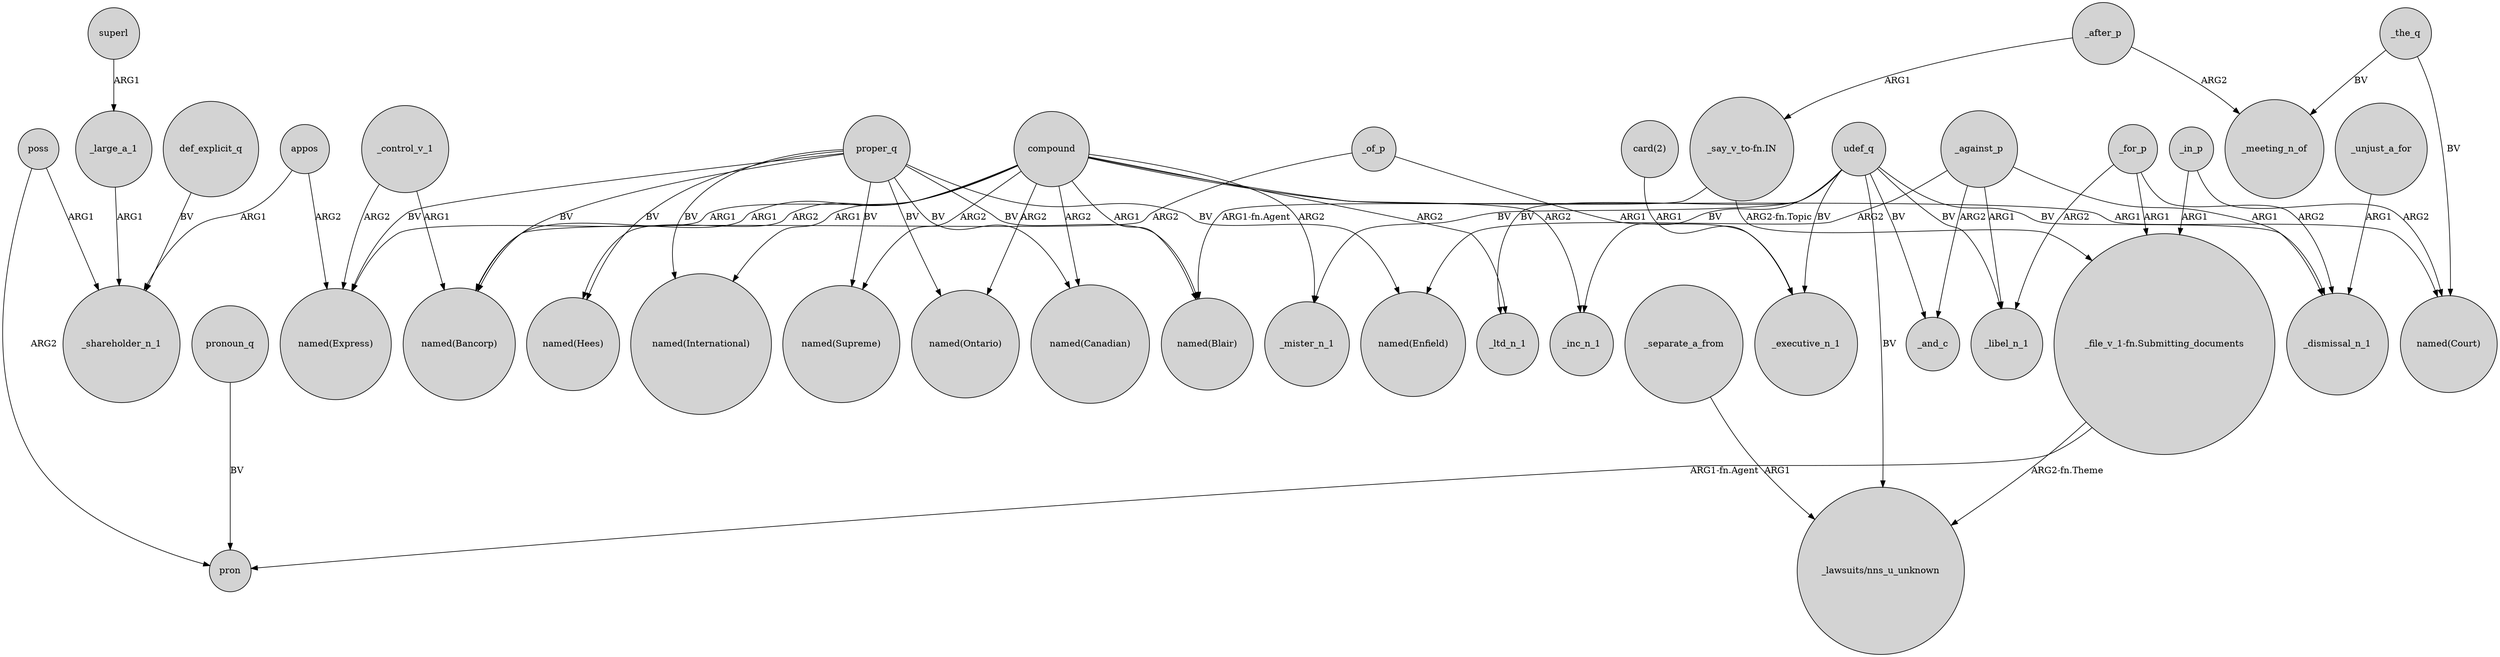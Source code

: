 digraph {
	node [shape=circle style=filled]
	superl -> _large_a_1 [label=ARG1]
	compound -> "named(International)" [label=ARG1]
	_against_p -> _libel_n_1 [label=ARG1]
	_of_p -> _executive_n_1 [label=ARG1]
	udef_q -> _inc_n_1 [label=BV]
	appos -> "named(Express)" [label=ARG2]
	_after_p -> "_say_v_to-fn.IN" [label=ARG1]
	poss -> pron [label=ARG2]
	udef_q -> _executive_n_1 [label=BV]
	_after_p -> _meeting_n_of [label=ARG2]
	appos -> _shareholder_n_1 [label=ARG1]
	proper_q -> "named(Express)" [label=BV]
	compound -> "named(Hees)" [label=ARG2]
	_the_q -> _meeting_n_of [label=BV]
	compound -> _mister_n_1 [label=ARG2]
	compound -> "named(Canadian)" [label=ARG2]
	udef_q -> _mister_n_1 [label=BV]
	udef_q -> "_lawsuits/nns_u_unknown" [label=BV]
	compound -> "named(Express)" [label=ARG1]
	_against_p -> "named(Enfield)" [label=ARG2]
	"_say_v_to-fn.IN" -> "named(Blair)" [label="ARG1-fn.Agent"]
	_the_q -> "named(Court)" [label=BV]
	_against_p -> _dismissal_n_1 [label=ARG1]
	proper_q -> "named(Canadian)" [label=BV]
	_in_p -> "named(Court)" [label=ARG2]
	proper_q -> "named(Blair)" [label=BV]
	compound -> "named(Ontario)" [label=ARG2]
	_in_p -> "_file_v_1-fn.Submitting_documents" [label=ARG1]
	pronoun_q -> pron [label=BV]
	proper_q -> "named(Hees)" [label=BV]
	proper_q -> "named(Enfield)" [label=BV]
	_control_v_1 -> "named(Bancorp)" [label=ARG1]
	compound -> "named(Blair)" [label=ARG1]
	_for_p -> _dismissal_n_1 [label=ARG2]
	proper_q -> "named(Ontario)" [label=BV]
	compound -> "named(Supreme)" [label=ARG2]
	_of_p -> "named(Bancorp)" [label=ARG2]
	_large_a_1 -> _shareholder_n_1 [label=ARG1]
	"_file_v_1-fn.Submitting_documents" -> pron [label="ARG1-fn.Agent"]
	proper_q -> "named(Supreme)" [label=BV]
	_unjust_a_for -> _dismissal_n_1 [label=ARG1]
	_for_p -> _libel_n_1 [label=ARG2]
	udef_q -> _libel_n_1 [label=BV]
	udef_q -> _dismissal_n_1 [label=BV]
	_control_v_1 -> "named(Express)" [label=ARG2]
	compound -> _ltd_n_1 [label=ARG2]
	compound -> "named(Bancorp)" [label=ARG1]
	proper_q -> "named(Bancorp)" [label=BV]
	_against_p -> _and_c [label=ARG2]
	_for_p -> "_file_v_1-fn.Submitting_documents" [label=ARG1]
	"_say_v_to-fn.IN" -> "_file_v_1-fn.Submitting_documents" [label="ARG2-fn.Topic"]
	def_explicit_q -> _shareholder_n_1 [label=BV]
	poss -> _shareholder_n_1 [label=ARG1]
	udef_q -> _and_c [label=BV]
	_separate_a_from -> "_lawsuits/nns_u_unknown" [label=ARG1]
	udef_q -> _ltd_n_1 [label=BV]
	"card(2)" -> _executive_n_1 [label=ARG1]
	compound -> _inc_n_1 [label=ARG2]
	compound -> "named(Court)" [label=ARG1]
	"_file_v_1-fn.Submitting_documents" -> "_lawsuits/nns_u_unknown" [label="ARG2-fn.Theme"]
	proper_q -> "named(International)" [label=BV]
}

